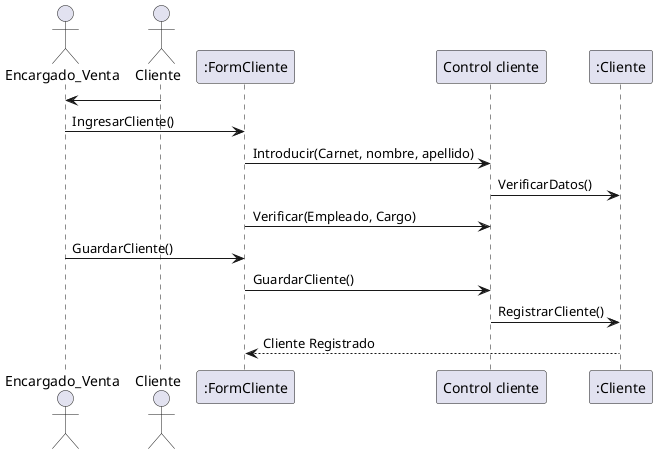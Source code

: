 @startuml 1. Gestionar cliente

actor Encargado_Venta
actor Cliente
Cliente -> Encargado_Venta


Encargado_Venta -> ":FormCliente": IngresarCliente()


":FormCliente" -> "Control cliente": Introducir(Carnet, nombre, apellido)
"Control cliente" -> ":Cliente": VerificarDatos()

":FormCliente" -> "Control cliente": Verificar(Empleado, Cargo)


Encargado_Venta -> ":FormCliente": GuardarCliente()

":FormCliente" -> "Control cliente": GuardarCliente()
"Control cliente" -> ":Cliente": RegistrarCliente()

":Cliente" --> ":FormCliente": Cliente Registrado


@enduml